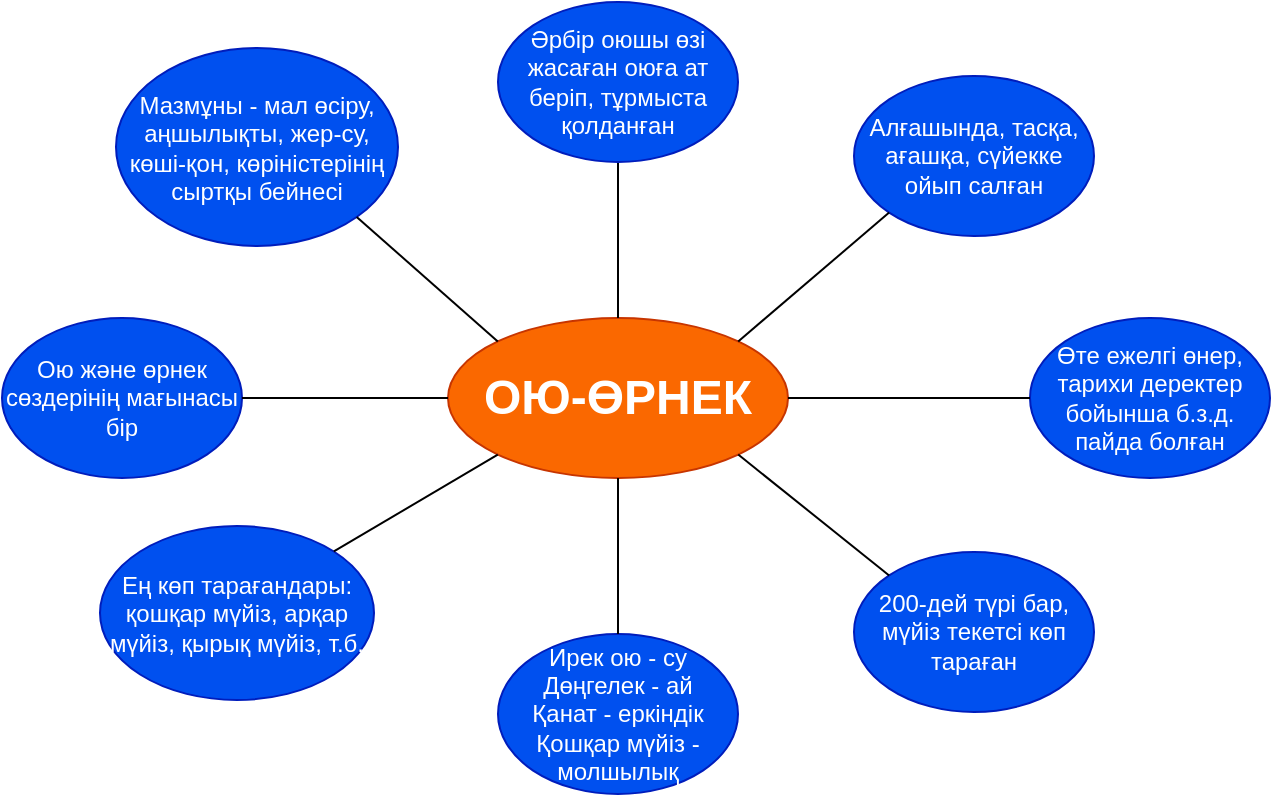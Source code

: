 <mxfile version="14.5.10" type="github">
  <diagram id="0-azUuZJES-ZKVxUK6yJ" name="Page-1">
    <mxGraphModel dx="760" dy="401" grid="0" gridSize="10" guides="1" tooltips="1" connect="1" arrows="1" fold="1" page="0" pageScale="1" pageWidth="827" pageHeight="1169" math="0" shadow="0">
      <root>
        <mxCell id="0" />
        <mxCell id="1" parent="0" />
        <mxCell id="BCSCtO8i4w_WZG_A6tcP-1" value="&lt;font style=&quot;font-size: 24px&quot;&gt;&lt;b&gt;ОЮ-ӨРНЕК&lt;/b&gt;&lt;/font&gt;" style="ellipse;whiteSpace=wrap;html=1;fillColor=#fa6800;strokeColor=#C73500;fontColor=#ffffff;" vertex="1" parent="1">
          <mxGeometry x="329" y="240" width="170" height="80" as="geometry" />
        </mxCell>
        <mxCell id="BCSCtO8i4w_WZG_A6tcP-2" value="" style="endArrow=none;html=1;entryX=0.5;entryY=0;entryDx=0;entryDy=0;exitX=0.5;exitY=1;exitDx=0;exitDy=0;" edge="1" parent="1" source="BCSCtO8i4w_WZG_A6tcP-3" target="BCSCtO8i4w_WZG_A6tcP-1">
          <mxGeometry width="50" height="50" relative="1" as="geometry">
            <mxPoint x="414" y="130" as="sourcePoint" />
            <mxPoint x="440" y="270" as="targetPoint" />
          </mxGeometry>
        </mxCell>
        <mxCell id="BCSCtO8i4w_WZG_A6tcP-3" value="&lt;font color=&quot;#ffffff&quot;&gt;Әрбір оюшы өзі жасаған оюға ат беріп, тұрмыста қолданған&lt;/font&gt;" style="ellipse;whiteSpace=wrap;html=1;fillColor=#0050ef;strokeColor=#001DBC;fontColor=#ffffff;" vertex="1" parent="1">
          <mxGeometry x="354" y="82" width="120" height="80" as="geometry" />
        </mxCell>
        <mxCell id="BCSCtO8i4w_WZG_A6tcP-6" value="Ирек ою - су&lt;br&gt;Дөңгелек - ай&lt;br&gt;Қанат - еркіндік&lt;br&gt;Қошқар мүйіз - молшылық" style="ellipse;whiteSpace=wrap;html=1;fillColor=#0050ef;strokeColor=#001DBC;fontColor=#ffffff;" vertex="1" parent="1">
          <mxGeometry x="354" y="398" width="120" height="80" as="geometry" />
        </mxCell>
        <mxCell id="BCSCtO8i4w_WZG_A6tcP-7" value="" style="endArrow=none;html=1;exitX=0.5;exitY=1;exitDx=0;exitDy=0;entryX=0.5;entryY=0;entryDx=0;entryDy=0;" edge="1" parent="1" source="BCSCtO8i4w_WZG_A6tcP-1" target="BCSCtO8i4w_WZG_A6tcP-6">
          <mxGeometry width="50" height="50" relative="1" as="geometry">
            <mxPoint x="390" y="320" as="sourcePoint" />
            <mxPoint x="440" y="270" as="targetPoint" />
          </mxGeometry>
        </mxCell>
        <mxCell id="BCSCtO8i4w_WZG_A6tcP-8" value="Өте ежелгі өнер, тарихи деректер бойынша б.з.д. пайда болған" style="ellipse;whiteSpace=wrap;html=1;fillColor=#0050ef;strokeColor=#001DBC;fontColor=#ffffff;" vertex="1" parent="1">
          <mxGeometry x="620" y="240" width="120" height="80" as="geometry" />
        </mxCell>
        <mxCell id="BCSCtO8i4w_WZG_A6tcP-9" value="" style="endArrow=none;html=1;entryX=1;entryY=0.5;entryDx=0;entryDy=0;exitX=0;exitY=0.5;exitDx=0;exitDy=0;" edge="1" parent="1" source="BCSCtO8i4w_WZG_A6tcP-8" target="BCSCtO8i4w_WZG_A6tcP-1">
          <mxGeometry width="50" height="50" relative="1" as="geometry">
            <mxPoint x="387" y="319" as="sourcePoint" />
            <mxPoint x="437" y="269" as="targetPoint" />
          </mxGeometry>
        </mxCell>
        <mxCell id="BCSCtO8i4w_WZG_A6tcP-10" value="&lt;span&gt;Ою және өрнек сөздерінің мағынасы бір&lt;/span&gt;" style="ellipse;whiteSpace=wrap;html=1;fillColor=#0050ef;strokeColor=#001DBC;fontColor=#ffffff;" vertex="1" parent="1">
          <mxGeometry x="106" y="240" width="120" height="80" as="geometry" />
        </mxCell>
        <mxCell id="BCSCtO8i4w_WZG_A6tcP-11" value="" style="endArrow=none;html=1;exitX=0;exitY=0.5;exitDx=0;exitDy=0;entryX=1;entryY=0.5;entryDx=0;entryDy=0;" edge="1" parent="1" source="BCSCtO8i4w_WZG_A6tcP-1" target="BCSCtO8i4w_WZG_A6tcP-10">
          <mxGeometry width="50" height="50" relative="1" as="geometry">
            <mxPoint x="387" y="319" as="sourcePoint" />
            <mxPoint x="437" y="269" as="targetPoint" />
          </mxGeometry>
        </mxCell>
        <mxCell id="BCSCtO8i4w_WZG_A6tcP-12" value="Алғашында, тасқа, ағашқа, сүйекке ойып салған" style="ellipse;whiteSpace=wrap;html=1;fillColor=#0050ef;strokeColor=#001DBC;fontColor=#ffffff;" vertex="1" parent="1">
          <mxGeometry x="532" y="119" width="120" height="80" as="geometry" />
        </mxCell>
        <mxCell id="BCSCtO8i4w_WZG_A6tcP-14" value="" style="endArrow=none;html=1;entryX=1;entryY=0;entryDx=0;entryDy=0;exitX=0;exitY=1;exitDx=0;exitDy=0;" edge="1" parent="1" source="BCSCtO8i4w_WZG_A6tcP-12" target="BCSCtO8i4w_WZG_A6tcP-1">
          <mxGeometry width="50" height="50" relative="1" as="geometry">
            <mxPoint x="387" y="319" as="sourcePoint" />
            <mxPoint x="437" y="269" as="targetPoint" />
          </mxGeometry>
        </mxCell>
        <mxCell id="BCSCtO8i4w_WZG_A6tcP-15" value="200-дей түрі бар, мүйіз текетсі көп тараған" style="ellipse;whiteSpace=wrap;html=1;fillColor=#0050ef;strokeColor=#001DBC;fontColor=#ffffff;" vertex="1" parent="1">
          <mxGeometry x="532" y="357" width="120" height="80" as="geometry" />
        </mxCell>
        <mxCell id="BCSCtO8i4w_WZG_A6tcP-16" value="" style="endArrow=none;html=1;entryX=1;entryY=1;entryDx=0;entryDy=0;exitX=0;exitY=0;exitDx=0;exitDy=0;" edge="1" parent="1" source="BCSCtO8i4w_WZG_A6tcP-15" target="BCSCtO8i4w_WZG_A6tcP-1">
          <mxGeometry width="50" height="50" relative="1" as="geometry">
            <mxPoint x="387" y="319" as="sourcePoint" />
            <mxPoint x="437" y="269" as="targetPoint" />
          </mxGeometry>
        </mxCell>
        <mxCell id="BCSCtO8i4w_WZG_A6tcP-17" value="Ең көп тарағандары: қошқар мүйіз, арқар мүйіз, қырық мүйіз, т.б." style="ellipse;whiteSpace=wrap;html=1;fillColor=#0050ef;strokeColor=#001DBC;fontColor=#ffffff;" vertex="1" parent="1">
          <mxGeometry x="155" y="344" width="137" height="87" as="geometry" />
        </mxCell>
        <mxCell id="BCSCtO8i4w_WZG_A6tcP-18" value="" style="endArrow=none;html=1;exitX=0;exitY=1;exitDx=0;exitDy=0;entryX=1;entryY=0;entryDx=0;entryDy=0;" edge="1" parent="1" source="BCSCtO8i4w_WZG_A6tcP-1" target="BCSCtO8i4w_WZG_A6tcP-17">
          <mxGeometry width="50" height="50" relative="1" as="geometry">
            <mxPoint x="387" y="319" as="sourcePoint" />
            <mxPoint x="437" y="269" as="targetPoint" />
          </mxGeometry>
        </mxCell>
        <mxCell id="BCSCtO8i4w_WZG_A6tcP-19" value="Мазмұны - мал өсіру, аңшылықты, жер-су, көші-қон, көріністерінің сыртқы бейнесі" style="ellipse;whiteSpace=wrap;html=1;fillColor=#0050ef;strokeColor=#001DBC;fontColor=#ffffff;" vertex="1" parent="1">
          <mxGeometry x="163" y="105" width="141" height="99" as="geometry" />
        </mxCell>
        <mxCell id="BCSCtO8i4w_WZG_A6tcP-20" value="" style="endArrow=none;html=1;entryX=0;entryY=0;entryDx=0;entryDy=0;exitX=1;exitY=1;exitDx=0;exitDy=0;" edge="1" parent="1" source="BCSCtO8i4w_WZG_A6tcP-19" target="BCSCtO8i4w_WZG_A6tcP-1">
          <mxGeometry width="50" height="50" relative="1" as="geometry">
            <mxPoint x="387" y="319" as="sourcePoint" />
            <mxPoint x="437" y="269" as="targetPoint" />
          </mxGeometry>
        </mxCell>
      </root>
    </mxGraphModel>
  </diagram>
</mxfile>
